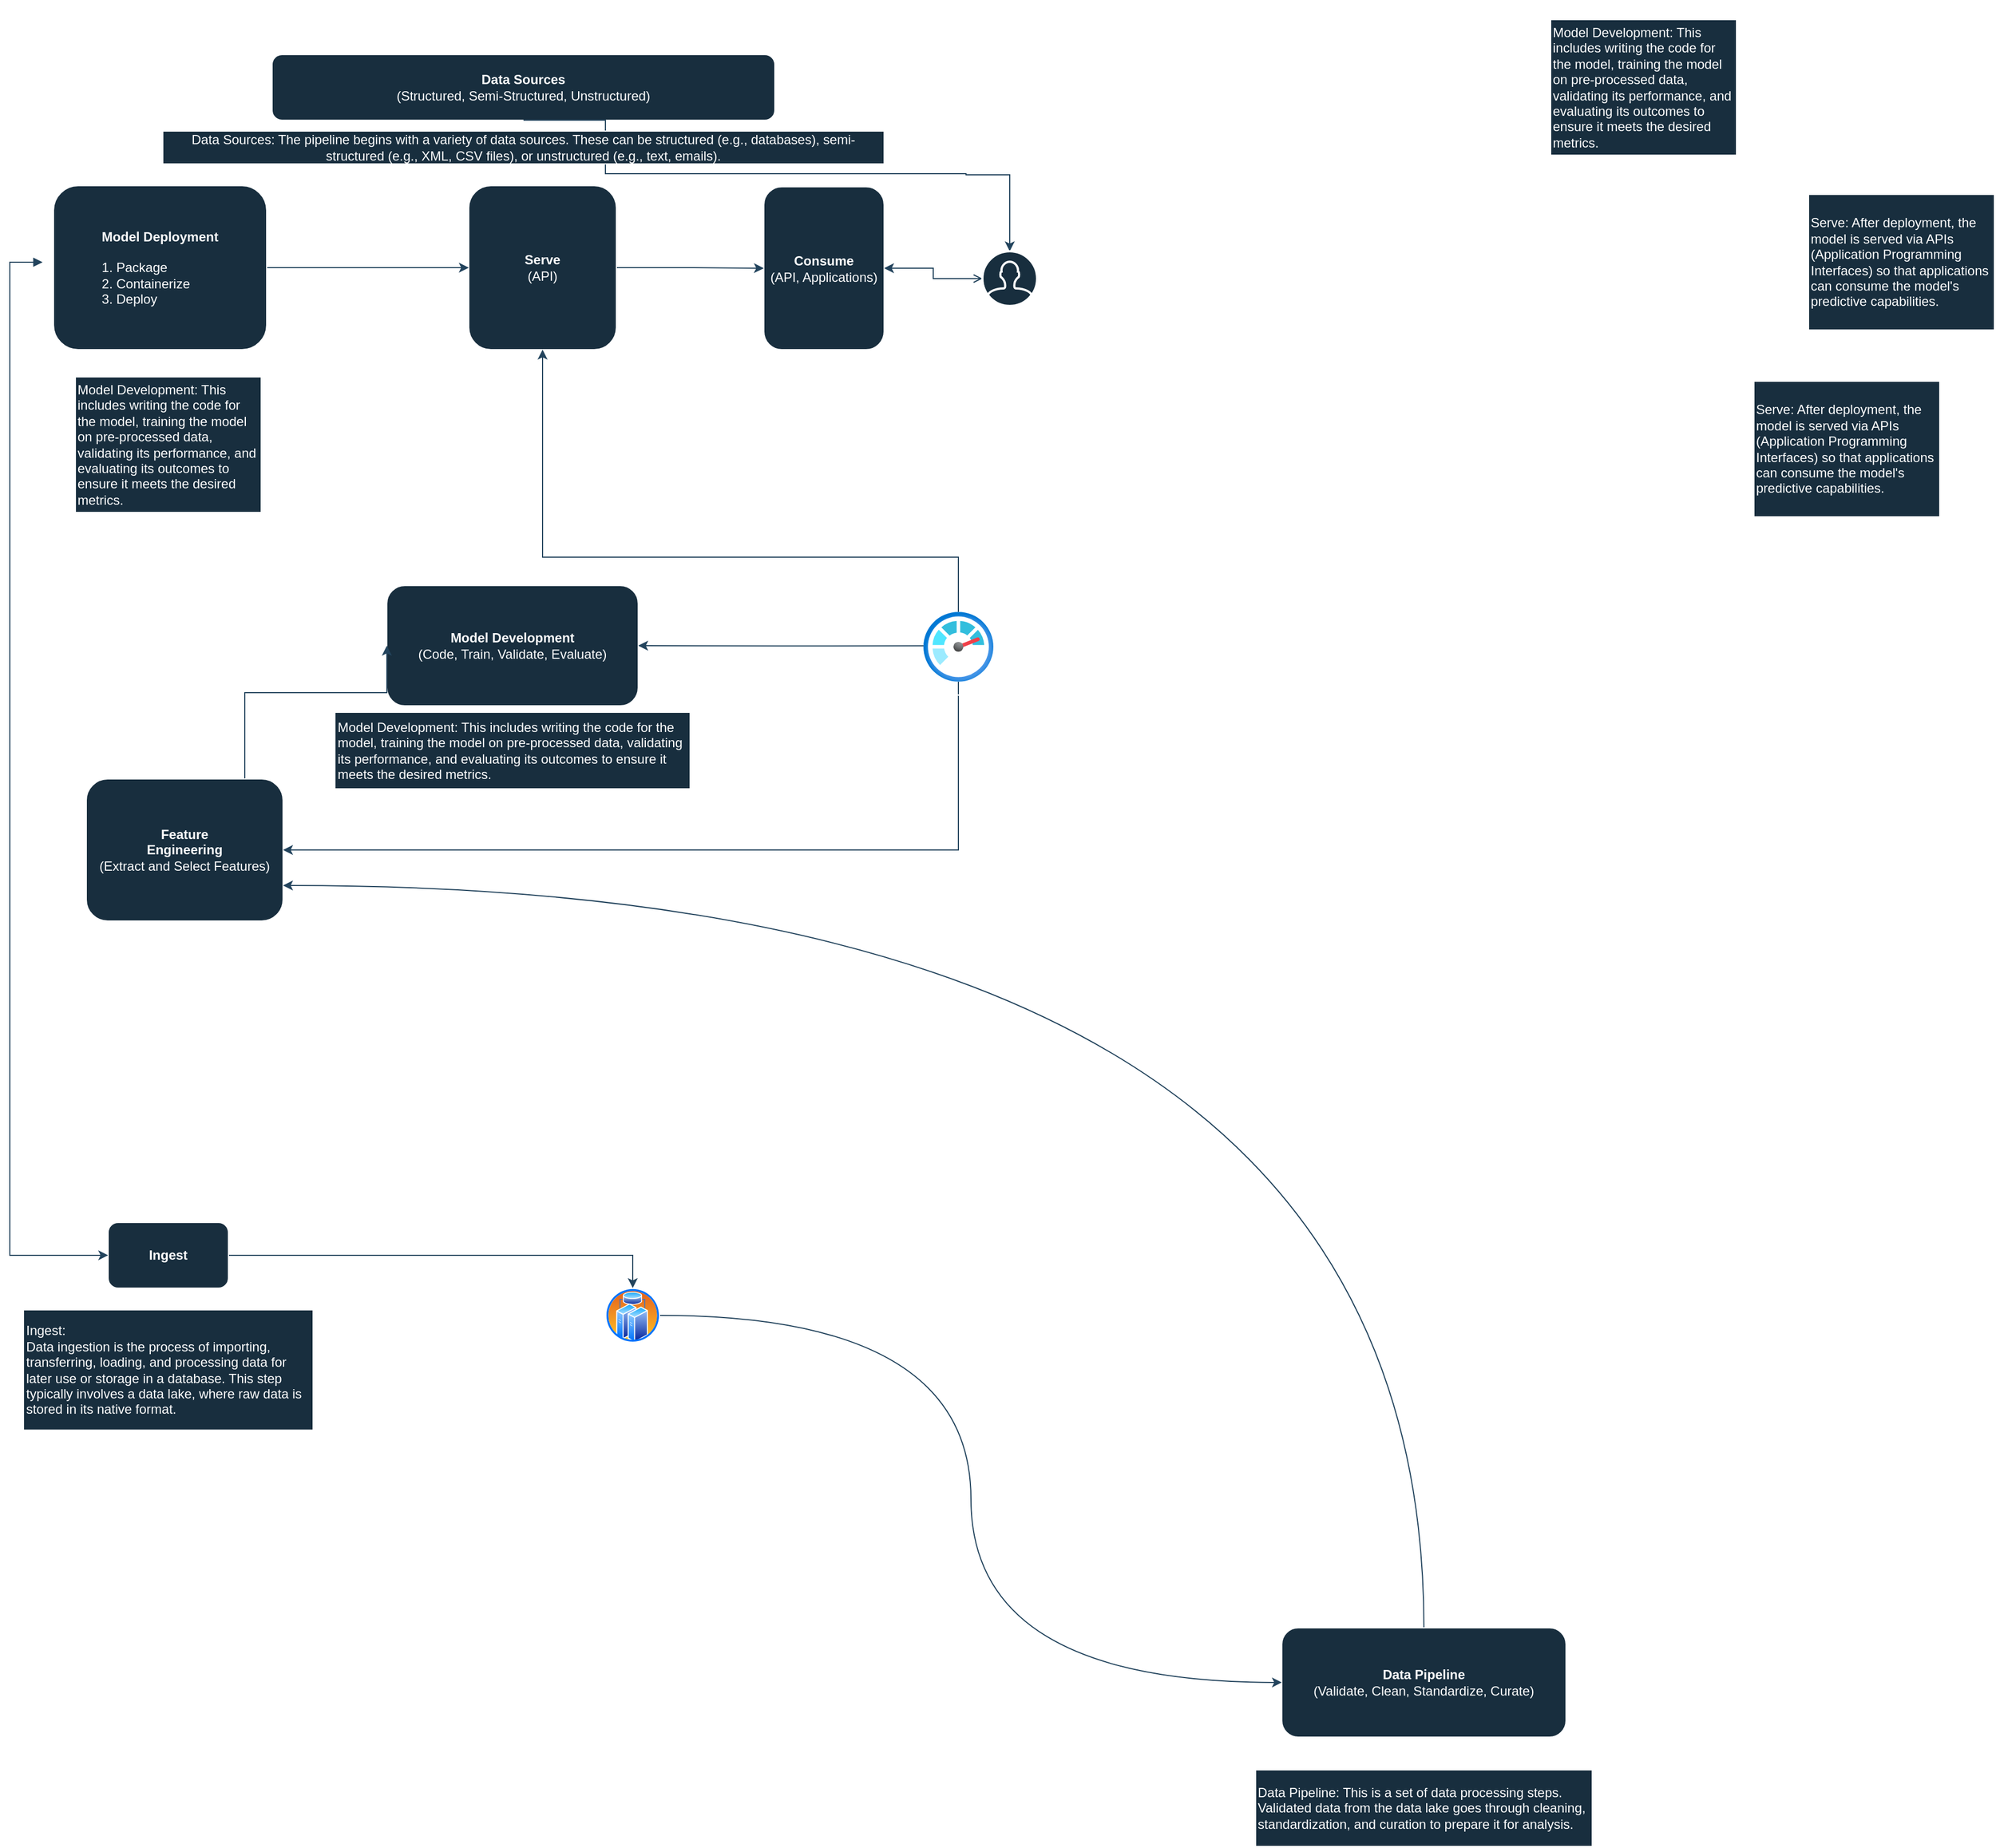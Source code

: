 <mxfile version="24.2.5" type="github">
  <diagram name="Seite-1" id="fTFykLj2f5kGOEzCg6G0">
    <mxGraphModel dx="2514" dy="1019" grid="1" gridSize="10" guides="1" tooltips="1" connect="1" arrows="1" fold="1" page="1" pageScale="1" pageWidth="827" pageHeight="1169" math="0" shadow="0">
      <root>
        <mxCell id="0" />
        <mxCell id="1" parent="0" />
        <mxCell id="8dWeRQJoe6eqsGYIArm2-1" value="&lt;b&gt;Data Sources&lt;/b&gt;&lt;div&gt;(Structured, Semi-Structured, Unstructured)&lt;/div&gt;" style="rounded=1;whiteSpace=wrap;html=1;labelBackgroundColor=none;fillColor=#182E3E;strokeColor=#FFFFFF;fontColor=#FFFFFF;" parent="1" vertex="1">
          <mxGeometry x="80" y="90" width="460" height="60" as="geometry" />
        </mxCell>
        <mxCell id="8dWeRQJoe6eqsGYIArm2-2" value="" style="edgeStyle=orthogonalEdgeStyle;rounded=0;orthogonalLoop=1;jettySize=auto;html=1;exitX=0.5;exitY=1;exitDx=0;exitDy=0;strokeColor=#23445D;labelBackgroundColor=none;fontColor=default;" parent="1" source="8dWeRQJoe6eqsGYIArm2-1" target="8dWeRQJoe6eqsGYIArm2-5" edge="1">
          <mxGeometry relative="1" as="geometry">
            <mxPoint x="385" y="139" as="sourcePoint" />
            <Array as="points">
              <mxPoint x="385" y="150" />
              <mxPoint x="385" y="199" />
              <mxPoint x="715" y="199" />
              <mxPoint x="715" y="200" />
              <mxPoint x="755" y="200" />
            </Array>
          </mxGeometry>
        </mxCell>
        <mxCell id="8dWeRQJoe6eqsGYIArm2-3" value="&lt;b&gt;Consume&lt;/b&gt;&lt;div&gt;(API, Applications)&lt;/div&gt;" style="rounded=1;whiteSpace=wrap;html=1;labelBackgroundColor=none;fillColor=#182E3E;strokeColor=#FFFFFF;fontColor=#FFFFFF;" parent="1" vertex="1">
          <mxGeometry x="530" y="211" width="110" height="149" as="geometry" />
        </mxCell>
        <mxCell id="8dWeRQJoe6eqsGYIArm2-4" value="" style="edgeStyle=orthogonalEdgeStyle;rounded=0;orthogonalLoop=1;jettySize=auto;html=1;startArrow=open;startFill=0;labelBackgroundColor=none;strokeColor=#23445D;fontColor=default;" parent="1" source="8dWeRQJoe6eqsGYIArm2-5" target="8dWeRQJoe6eqsGYIArm2-3" edge="1">
          <mxGeometry relative="1" as="geometry" />
        </mxCell>
        <mxCell id="8dWeRQJoe6eqsGYIArm2-5" value="User" style="html=1;verticalLabelPosition=bottom;align=center;labelBackgroundColor=none;verticalAlign=top;strokeWidth=2;strokeColor=#FFFFFF;shadow=0;dashed=0;shape=mxgraph.ios7.icons.user;fillColor=#182E3E;fontColor=#FFFFFF;" parent="1" vertex="1">
          <mxGeometry x="730" y="270" width="50" height="50" as="geometry" />
        </mxCell>
        <mxCell id="8dWeRQJoe6eqsGYIArm2-6" value="" style="edgeStyle=orthogonalEdgeStyle;rounded=0;orthogonalLoop=1;jettySize=auto;html=1;labelBackgroundColor=none;strokeColor=#23445D;fontColor=default;" parent="1" source="8dWeRQJoe6eqsGYIArm2-7" target="8dWeRQJoe6eqsGYIArm2-3" edge="1">
          <mxGeometry relative="1" as="geometry" />
        </mxCell>
        <mxCell id="8dWeRQJoe6eqsGYIArm2-7" value="&lt;b&gt;Serve&lt;/b&gt;&lt;div&gt;(API)&lt;/div&gt;" style="rounded=1;whiteSpace=wrap;html=1;labelBackgroundColor=none;fillColor=#182E3E;strokeColor=#FFFFFF;fontColor=#FFFFFF;" parent="1" vertex="1">
          <mxGeometry x="260" y="210" width="135" height="150" as="geometry" />
        </mxCell>
        <mxCell id="8dWeRQJoe6eqsGYIArm2-8" value="" style="edgeStyle=orthogonalEdgeStyle;rounded=0;orthogonalLoop=1;jettySize=auto;html=1;labelBackgroundColor=none;strokeColor=#23445D;fontColor=default;" parent="1" source="8dWeRQJoe6eqsGYIArm2-9" target="8dWeRQJoe6eqsGYIArm2-7" edge="1">
          <mxGeometry relative="1" as="geometry" />
        </mxCell>
        <mxCell id="8dWeRQJoe6eqsGYIArm2-9" value="&lt;div style=&quot;text-align: left;&quot;&gt;&lt;span style=&quot;background-color: initial;&quot;&gt;&lt;b&gt;Model&amp;nbsp;&lt;/b&gt;&lt;/span&gt;&lt;b style=&quot;background-color: initial; text-align: center;&quot;&gt;Deployment&lt;/b&gt;&lt;/div&gt;&lt;div style=&quot;&quot;&gt;&lt;b&gt;&lt;br&gt;&lt;/b&gt;&lt;/div&gt;&lt;div style=&quot;text-align: left;&quot;&gt;1. Package&lt;/div&gt;&lt;div style=&quot;text-align: left;&quot;&gt;2. Containerize&lt;/div&gt;&lt;div style=&quot;text-align: left;&quot;&gt;3. Deploy&lt;/div&gt;" style="rounded=1;whiteSpace=wrap;html=1;labelBackgroundColor=none;fillColor=#182E3E;strokeColor=#FFFFFF;fontColor=#FFFFFF;" parent="1" vertex="1">
          <mxGeometry x="-120" y="210" width="195" height="150" as="geometry" />
        </mxCell>
        <mxCell id="8dWeRQJoe6eqsGYIArm2-10" value="&lt;b&gt;Model Development&lt;/b&gt;&lt;div&gt;(Code, Train, Validate, Evaluate)&lt;/div&gt;" style="rounded=1;whiteSpace=wrap;html=1;labelBackgroundColor=none;fillColor=#182E3E;strokeColor=#FFFFFF;fontColor=#FFFFFF;" parent="1" vertex="1">
          <mxGeometry x="185" y="576" width="230" height="110" as="geometry" />
        </mxCell>
        <mxCell id="8dWeRQJoe6eqsGYIArm2-11" style="edgeStyle=orthogonalEdgeStyle;rounded=0;orthogonalLoop=1;jettySize=auto;html=1;entryX=0;entryY=0.5;entryDx=0;entryDy=0;labelBackgroundColor=none;strokeColor=#23445D;fontColor=default;" parent="1" source="8dWeRQJoe6eqsGYIArm2-12" target="8dWeRQJoe6eqsGYIArm2-10" edge="1">
          <mxGeometry relative="1" as="geometry">
            <Array as="points">
              <mxPoint x="55" y="674" />
            </Array>
          </mxGeometry>
        </mxCell>
        <mxCell id="8dWeRQJoe6eqsGYIArm2-12" value="&lt;b&gt;Feature&lt;/b&gt;&lt;div&gt;&lt;b&gt;Engineering&lt;/b&gt;&lt;/div&gt;&lt;div&gt;(Extract and Select Features)&lt;/div&gt;" style="rounded=1;whiteSpace=wrap;html=1;labelBackgroundColor=none;fillColor=#182E3E;strokeColor=#FFFFFF;fontColor=#FFFFFF;" parent="1" vertex="1">
          <mxGeometry x="-90" y="753" width="180" height="130" as="geometry" />
        </mxCell>
        <mxCell id="8dWeRQJoe6eqsGYIArm2-14" value="" style="edgeStyle=orthogonalEdgeStyle;rounded=0;orthogonalLoop=1;jettySize=auto;html=1;entryX=1;entryY=0.5;entryDx=0;entryDy=0;exitX=0;exitY=0.487;exitDx=0;exitDy=0;exitPerimeter=0;labelBackgroundColor=none;strokeColor=#23445D;fontColor=default;" parent="1" source="8dWeRQJoe6eqsGYIArm2-16" target="8dWeRQJoe6eqsGYIArm2-10" edge="1">
          <mxGeometry relative="1" as="geometry">
            <mxPoint x="395" y="624" as="targetPoint" />
            <mxPoint x="585" y="647" as="sourcePoint" />
          </mxGeometry>
        </mxCell>
        <mxCell id="ZcU75k188BRGfQHqdnhH-9" style="edgeStyle=orthogonalEdgeStyle;rounded=0;orthogonalLoop=1;jettySize=auto;html=1;entryX=0.5;entryY=1;entryDx=0;entryDy=0;strokeColor=#23445D;" edge="1" parent="1" source="8dWeRQJoe6eqsGYIArm2-16" target="8dWeRQJoe6eqsGYIArm2-7">
          <mxGeometry relative="1" as="geometry">
            <Array as="points">
              <mxPoint x="708" y="550" />
              <mxPoint x="328" y="550" />
            </Array>
          </mxGeometry>
        </mxCell>
        <mxCell id="ZcU75k188BRGfQHqdnhH-11" style="edgeStyle=orthogonalEdgeStyle;rounded=0;orthogonalLoop=1;jettySize=auto;html=1;entryX=1;entryY=0.5;entryDx=0;entryDy=0;strokeColor=#23445D;" edge="1" parent="1" source="8dWeRQJoe6eqsGYIArm2-16" target="8dWeRQJoe6eqsGYIArm2-12">
          <mxGeometry relative="1" as="geometry">
            <Array as="points">
              <mxPoint x="708" y="818" />
            </Array>
          </mxGeometry>
        </mxCell>
        <mxCell id="8dWeRQJoe6eqsGYIArm2-16" value="&lt;b&gt;Monitor&lt;/b&gt;" style="image;aspect=fixed;html=1;points=[];align=center;fontSize=12;image=img/lib/azure2/management_governance/Monitor.svg;labelBackgroundColor=none;fillColor=#182E3E;strokeColor=#FFFFFF;fontColor=#FFFFFF;" parent="1" vertex="1">
          <mxGeometry x="676" y="600" width="64" height="64" as="geometry" />
        </mxCell>
        <mxCell id="8dWeRQJoe6eqsGYIArm2-17" style="edgeStyle=orthogonalEdgeStyle;rounded=0;orthogonalLoop=1;jettySize=auto;html=1;entryX=1;entryY=0.75;entryDx=0;entryDy=0;exitX=0.5;exitY=0;exitDx=0;exitDy=0;labelBackgroundColor=none;strokeColor=#23445D;fontColor=default;curved=1;" parent="1" source="8dWeRQJoe6eqsGYIArm2-18" target="8dWeRQJoe6eqsGYIArm2-12" edge="1">
          <mxGeometry relative="1" as="geometry">
            <mxPoint x="225" y="823" as="targetPoint" />
            <mxPoint x="675.1" y="1070" as="sourcePoint" />
          </mxGeometry>
        </mxCell>
        <mxCell id="8dWeRQJoe6eqsGYIArm2-18" value="&lt;b&gt;Data Pipeline&lt;/b&gt;&lt;div&gt;(Validate, Clean, Standardize, Curate)&lt;/div&gt;" style="rounded=1;whiteSpace=wrap;html=1;labelBackgroundColor=none;fillColor=#182E3E;strokeColor=#FFFFFF;fontColor=#FFFFFF;" parent="1" vertex="1">
          <mxGeometry x="1004" y="1529.95" width="260" height="100" as="geometry" />
        </mxCell>
        <mxCell id="8dWeRQJoe6eqsGYIArm2-19" value="" style="edgeStyle=orthogonalEdgeStyle;rounded=0;orthogonalLoop=1;jettySize=auto;html=1;entryX=0.5;entryY=0;entryDx=0;entryDy=0;labelBackgroundColor=none;strokeColor=#23445D;fontColor=default;" parent="1" source="8dWeRQJoe6eqsGYIArm2-20" target="8dWeRQJoe6eqsGYIArm2-22" edge="1">
          <mxGeometry relative="1" as="geometry">
            <mxPoint x="180" y="1223.95" as="targetPoint" />
          </mxGeometry>
        </mxCell>
        <mxCell id="8dWeRQJoe6eqsGYIArm2-20" value="&lt;b&gt;Ingest&lt;/b&gt;" style="rounded=1;whiteSpace=wrap;html=1;labelBackgroundColor=none;fillColor=#182E3E;strokeColor=#FFFFFF;fontColor=#FFFFFF;" parent="1" vertex="1">
          <mxGeometry x="-70" y="1158.95" width="110" height="60" as="geometry" />
        </mxCell>
        <mxCell id="8dWeRQJoe6eqsGYIArm2-21" value="" style="edgeStyle=orthogonalEdgeStyle;rounded=0;orthogonalLoop=1;jettySize=auto;html=1;curved=1;exitX=1;exitY=0.5;exitDx=0;exitDy=0;labelBackgroundColor=none;strokeColor=#23445D;fontColor=default;entryX=0;entryY=0.5;entryDx=0;entryDy=0;" parent="1" source="8dWeRQJoe6eqsGYIArm2-22" target="8dWeRQJoe6eqsGYIArm2-18" edge="1">
          <mxGeometry relative="1" as="geometry">
            <mxPoint x="400" y="1233.95" as="sourcePoint" />
          </mxGeometry>
        </mxCell>
        <mxCell id="8dWeRQJoe6eqsGYIArm2-22" value="Data Lake" style="image;aspect=fixed;perimeter=ellipsePerimeter;html=1;align=center;shadow=0;dashed=0;spacingTop=3;image=img/lib/active_directory/cluster_server.svg;labelBackgroundColor=none;fillColor=#182E3E;strokeColor=#FFFFFF;fontColor=#FFFFFF;" parent="1" vertex="1">
          <mxGeometry x="385" y="1218.95" width="50" height="50" as="geometry" />
        </mxCell>
        <mxCell id="8dWeRQJoe6eqsGYIArm2-23" style="edgeStyle=orthogonalEdgeStyle;rounded=0;orthogonalLoop=1;jettySize=auto;html=1;entryX=0;entryY=0.5;entryDx=0;entryDy=0;startArrow=block;startFill=1;labelBackgroundColor=none;strokeColor=#23445D;fontColor=default;" parent="1" target="8dWeRQJoe6eqsGYIArm2-20" edge="1">
          <mxGeometry relative="1" as="geometry">
            <mxPoint x="-130" y="280" as="sourcePoint" />
            <mxPoint x="-68" y="1192.95" as="targetPoint" />
            <Array as="points">
              <mxPoint x="-160" y="280" />
              <mxPoint x="-160" y="1189" />
            </Array>
          </mxGeometry>
        </mxCell>
        <mxCell id="8dWeRQJoe6eqsGYIArm2-24" value="&lt;h1 style=&quot;margin-top: 0px;&quot;&gt;Data Science Workflow&amp;nbsp;&lt;/h1&gt;&lt;div&gt;&lt;br&gt;&lt;/div&gt;&lt;p&gt;&lt;br&gt;&lt;/p&gt;" style="text;html=1;whiteSpace=wrap;overflow=hidden;rounded=0;labelBackgroundColor=none;fontColor=#FFFFFF;" parent="1" vertex="1">
          <mxGeometry x="235" y="40" width="300" height="40" as="geometry" />
        </mxCell>
        <mxCell id="8dWeRQJoe6eqsGYIArm2-25" value="Data Sources: The pipeline begins with a variety of data sources. These can be structured (e.g., databases), semi-structured (e.g., XML, CSV files), or unstructured (e.g., text, emails)." style="text;html=1;align=center;verticalAlign=middle;whiteSpace=wrap;rounded=0;fillColor=#182E3E;strokeColor=#FFFFFF;labelBackgroundColor=none;fontColor=#FFFFFF;" parent="1" vertex="1">
          <mxGeometry x="-20" y="160" width="660" height="30" as="geometry" />
        </mxCell>
        <mxCell id="8dWeRQJoe6eqsGYIArm2-26" value="&lt;div style=&quot;&quot;&gt;&lt;span style=&quot;background-color: initial;&quot;&gt;Ingest:&amp;nbsp;&lt;/span&gt;&lt;/div&gt;&lt;div style=&quot;&quot;&gt;&lt;span style=&quot;background-color: initial;&quot;&gt;Data ingestion is the process of importing, transferring, loading, and processing data for later use or storage in a database. This step typically involves a data lake, where raw data is stored in its native format.&lt;/span&gt;&lt;/div&gt;" style="text;html=1;align=left;verticalAlign=middle;whiteSpace=wrap;rounded=0;fillColor=#182E3E;strokeColor=#FFFFFF;labelBackgroundColor=none;fontColor=#FFFFFF;" parent="1" vertex="1">
          <mxGeometry x="-147.5" y="1238.95" width="265" height="110" as="geometry" />
        </mxCell>
        <mxCell id="8dWeRQJoe6eqsGYIArm2-27" value="&lt;div style=&quot;&quot;&gt;Data Pipeline: This is a set of data processing steps. Validated data from the data lake goes through cleaning, standardization, and curation to prepare it for analysis.&lt;br&gt;&lt;/div&gt;" style="text;html=1;align=left;verticalAlign=middle;whiteSpace=wrap;rounded=0;fillColor=#182E3E;strokeColor=#FFFFFF;labelBackgroundColor=none;fontColor=#FFFFFF;" parent="1" vertex="1">
          <mxGeometry x="980" y="1660" width="308" height="70" as="geometry" />
        </mxCell>
        <mxCell id="8dWeRQJoe6eqsGYIArm2-29" value="&lt;div style=&quot;&quot;&gt;Model Development: This includes writing the code for the model, training the model on pre-processed data, validating its performance, and evaluating its outcomes to ensure it meets the desired metrics.&lt;br&gt;&lt;/div&gt;" style="text;html=1;align=left;verticalAlign=middle;whiteSpace=wrap;rounded=0;fillColor=#182E3E;strokeColor=#FFFFFF;labelBackgroundColor=none;fontColor=#FFFFFF;" parent="1" vertex="1">
          <mxGeometry x="137.5" y="692" width="325" height="70" as="geometry" />
        </mxCell>
        <mxCell id="8dWeRQJoe6eqsGYIArm2-30" style="edgeStyle=orthogonalEdgeStyle;rounded=0;orthogonalLoop=1;jettySize=auto;html=1;exitX=0.5;exitY=1;exitDx=0;exitDy=0;labelBackgroundColor=none;strokeColor=#23445D;fontColor=default;" parent="1" source="8dWeRQJoe6eqsGYIArm2-29" target="8dWeRQJoe6eqsGYIArm2-29" edge="1">
          <mxGeometry relative="1" as="geometry" />
        </mxCell>
        <mxCell id="ZcU75k188BRGfQHqdnhH-1" value="&lt;div style=&quot;&quot;&gt;Model Development: This includes writing the code for the model, training the model on pre-processed data, validating its performance, and evaluating its outcomes to ensure it meets the desired metrics.&lt;br&gt;&lt;/div&gt;" style="text;html=1;align=left;verticalAlign=middle;whiteSpace=wrap;rounded=0;fillColor=#182E3E;strokeColor=#FFFFFF;labelBackgroundColor=none;fontColor=#FFFFFF;" vertex="1" parent="1">
          <mxGeometry x="-100" y="385" width="170" height="124" as="geometry" />
        </mxCell>
        <mxCell id="ZcU75k188BRGfQHqdnhH-2" value="&lt;div style=&quot;&quot;&gt;Serve: After deployment, the model is served via APIs (Application Programming Interfaces) so that applications can consume the model&#39;s predictive capabilities.&lt;br&gt;&lt;/div&gt;" style="text;html=1;align=left;verticalAlign=middle;whiteSpace=wrap;rounded=0;fillColor=#182E3E;strokeColor=#FFFFFF;labelBackgroundColor=none;fontColor=#FFFFFF;" vertex="1" parent="1">
          <mxGeometry x="1436" y="389" width="170" height="124" as="geometry" />
        </mxCell>
        <mxCell id="ZcU75k188BRGfQHqdnhH-3" value="&lt;div style=&quot;&quot;&gt;Model Development: This includes writing the code for the model, training the model on pre-processed data, validating its performance, and evaluating its outcomes to ensure it meets the desired metrics.&lt;br&gt;&lt;/div&gt;" style="text;html=1;align=left;verticalAlign=middle;whiteSpace=wrap;rounded=0;fillColor=#182E3E;strokeColor=#FFFFFF;labelBackgroundColor=none;fontColor=#FFFFFF;" vertex="1" parent="1">
          <mxGeometry x="1250" y="58" width="170" height="124" as="geometry" />
        </mxCell>
        <mxCell id="ZcU75k188BRGfQHqdnhH-4" value="&lt;div style=&quot;&quot;&gt;Serve: After deployment, the model is served via APIs (Application Programming Interfaces) so that applications can consume the model&#39;s predictive capabilities.&lt;br&gt;&lt;/div&gt;" style="text;html=1;align=left;verticalAlign=middle;whiteSpace=wrap;rounded=0;fillColor=#182E3E;strokeColor=#FFFFFF;labelBackgroundColor=none;fontColor=#FFFFFF;" vertex="1" parent="1">
          <mxGeometry x="1486" y="218" width="170" height="124" as="geometry" />
        </mxCell>
      </root>
    </mxGraphModel>
  </diagram>
</mxfile>

